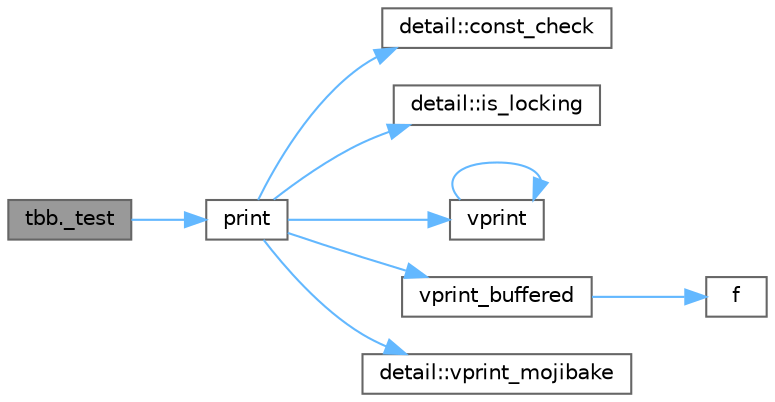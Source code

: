 digraph "tbb._test"
{
 // LATEX_PDF_SIZE
  bgcolor="transparent";
  edge [fontname=Helvetica,fontsize=10,labelfontname=Helvetica,labelfontsize=10];
  node [fontname=Helvetica,fontsize=10,shape=box,height=0.2,width=0.4];
  rankdir="LR";
  Node1 [id="Node000001",label="tbb._test",height=0.2,width=0.4,color="gray40", fillcolor="grey60", style="filled", fontcolor="black",tooltip=" "];
  Node1 -> Node2 [id="edge9_Node000001_Node000002",color="steelblue1",style="solid",tooltip=" "];
  Node2 [id="Node000002",label="print",height=0.2,width=0.4,color="grey40", fillcolor="white", style="filled",URL="$runtime_2spdlog_2include_2spdlog_2fmt_2bundled_2base_8h.html#a59025bfaf390e425b4e274c966a77557",tooltip=" "];
  Node2 -> Node3 [id="edge10_Node000002_Node000003",color="steelblue1",style="solid",tooltip=" "];
  Node3 [id="Node000003",label="detail::const_check",height=0.2,width=0.4,color="grey40", fillcolor="white", style="filled",URL="$namespacedetail.html#a8a0f6a5093c0390e04f2d2091e0a42e0",tooltip=" "];
  Node2 -> Node4 [id="edge11_Node000002_Node000004",color="steelblue1",style="solid",tooltip=" "];
  Node4 [id="Node000004",label="detail::is_locking",height=0.2,width=0.4,color="grey40", fillcolor="white", style="filled",URL="$namespacedetail.html#a0dc7ed966c3ead3db768720aa1491ed3",tooltip=" "];
  Node2 -> Node5 [id="edge12_Node000002_Node000005",color="steelblue1",style="solid",tooltip=" "];
  Node5 [id="Node000005",label="vprint",height=0.2,width=0.4,color="grey40", fillcolor="white", style="filled",URL="$format-inl_8h.html#a29a58b2977415d9cff8394b7a3a873e8",tooltip=" "];
  Node5 -> Node5 [id="edge13_Node000005_Node000005",color="steelblue1",style="solid",tooltip=" "];
  Node2 -> Node6 [id="edge14_Node000002_Node000006",color="steelblue1",style="solid",tooltip=" "];
  Node6 [id="Node000006",label="vprint_buffered",height=0.2,width=0.4,color="grey40", fillcolor="white", style="filled",URL="$runtime_2spdlog_2include_2spdlog_2fmt_2bundled_2base_8h.html#ae0f9ca78d021b5a5c5b0d29d84ba03be",tooltip=" "];
  Node6 -> Node7 [id="edge15_Node000006_Node000007",color="steelblue1",style="solid",tooltip=" "];
  Node7 [id="Node000007",label="f",height=0.2,width=0.4,color="grey40", fillcolor="white", style="filled",URL="$cxx11__tensor__map_8cpp.html#a7f507fea02198f6cb81c86640c7b1a4e",tooltip=" "];
  Node2 -> Node8 [id="edge16_Node000002_Node000008",color="steelblue1",style="solid",tooltip=" "];
  Node8 [id="Node000008",label="detail::vprint_mojibake",height=0.2,width=0.4,color="grey40", fillcolor="white", style="filled",URL="$namespacedetail.html#a221a2d9f305ca94bbb0e1d5e6a5a1c76",tooltip=" "];
}
